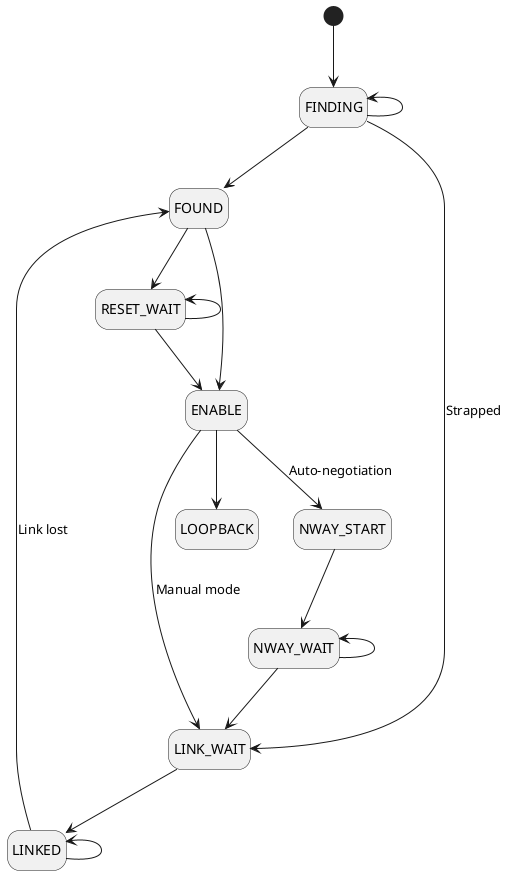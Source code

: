 @startuml

hide empty description

' State transition
        [*]  -->  FINDING
    FINDING -up-> FINDING
    FINDING  -->  FOUND
    FINDING  -->  LINK_WAIT     : Strapped
      FOUND  -->  RESET_WAIT
      FOUND  -->  ENABLE
 RESET_WAIT -up-> RESET_WAIT
 RESET_WAIT  -->  ENABLE
    ENABLE  -->   LOOPBACK
    ENABLE  -->   NWAY_START    : Auto-negotiation
    ENABLE  -->   LINK_WAIT     : Manual mode
 NWAY_START  -->  NWAY_WAIT
  NWAY_WAIT -up-> NWAY_WAIT
  NWAY_WAIT  -->  LINK_WAIT
  LINK_WAIT  -->  LINKED
     LINKED -up-> LINKED
     LINKED -up-> FOUND         : Link lost

@enduml
